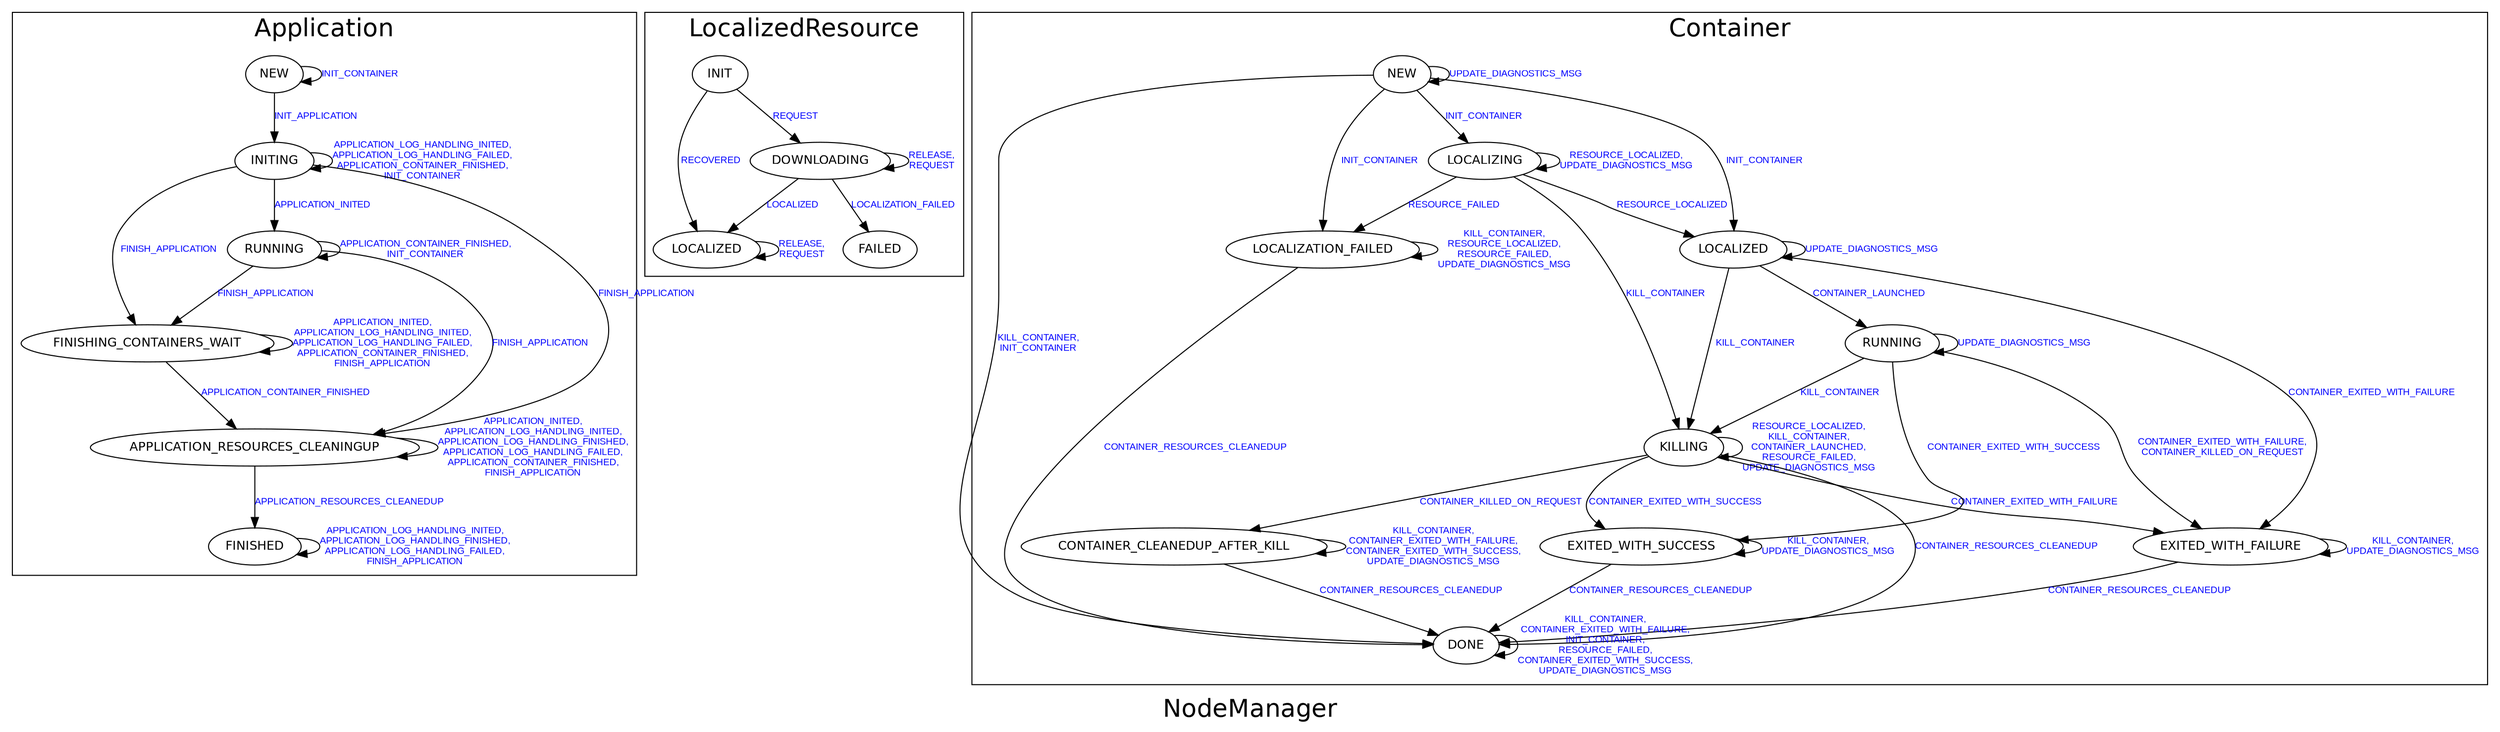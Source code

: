 digraph NodeManager {
graph [ label="NodeManager", fontsize=24, fontname=Helvetica];
node [fontsize=12, fontname=Helvetica];
edge [fontsize=9, fontcolor=blue, fontname=Arial];
subgraph cluster_Application {
label="Application"
  "Application.NEW" [ label = NEW ];
  "Application.NEW" -> "Application.INITING" [ label = "INIT_APPLICATION" ];
  "Application.NEW" -> "Application.NEW" [ label = "INIT_CONTAINER" ];
  "Application.FINISHED" [ label = FINISHED ];
  "Application.FINISHED" -> "Application.FINISHED" [ label = "APPLICATION_LOG_HANDLING_INITED,\nAPPLICATION_LOG_HANDLING_FINISHED,\nAPPLICATION_LOG_HANDLING_FAILED,\nFINISH_APPLICATION" ];
  "Application.INITING" [ label = INITING ];
  "Application.INITING" -> "Application.RUNNING" [ label = "APPLICATION_INITED" ];
  "Application.INITING" -> "Application.INITING" [ label = "APPLICATION_LOG_HANDLING_INITED,\nAPPLICATION_LOG_HANDLING_FAILED,\nAPPLICATION_CONTAINER_FINISHED,\nINIT_CONTAINER" ];
  "Application.INITING" -> "Application.FINISHING_CONTAINERS_WAIT" [ label = "FINISH_APPLICATION" ];
  "Application.INITING" -> "Application.APPLICATION_RESOURCES_CLEANINGUP" [ label = "FINISH_APPLICATION" ];
  "Application.RUNNING" [ label = RUNNING ];
  "Application.RUNNING" -> "Application.RUNNING" [ label = "APPLICATION_CONTAINER_FINISHED,\nINIT_CONTAINER" ];
  "Application.RUNNING" -> "Application.FINISHING_CONTAINERS_WAIT" [ label = "FINISH_APPLICATION" ];
  "Application.RUNNING" -> "Application.APPLICATION_RESOURCES_CLEANINGUP" [ label = "FINISH_APPLICATION" ];
  "Application.APPLICATION_RESOURCES_CLEANINGUP" [ label = APPLICATION_RESOURCES_CLEANINGUP ];
  "Application.APPLICATION_RESOURCES_CLEANINGUP" -> "Application.APPLICATION_RESOURCES_CLEANINGUP" [ label = "APPLICATION_INITED,\nAPPLICATION_LOG_HANDLING_INITED,\nAPPLICATION_LOG_HANDLING_FINISHED,\nAPPLICATION_LOG_HANDLING_FAILED,\nAPPLICATION_CONTAINER_FINISHED,\nFINISH_APPLICATION" ];
  "Application.APPLICATION_RESOURCES_CLEANINGUP" -> "Application.FINISHED" [ label = "APPLICATION_RESOURCES_CLEANEDUP" ];
  "Application.FINISHING_CONTAINERS_WAIT" [ label = FINISHING_CONTAINERS_WAIT ];
  "Application.FINISHING_CONTAINERS_WAIT" -> "Application.FINISHING_CONTAINERS_WAIT" [ label = "APPLICATION_INITED,\nAPPLICATION_LOG_HANDLING_INITED,\nAPPLICATION_LOG_HANDLING_FAILED,\nAPPLICATION_CONTAINER_FINISHED,\nFINISH_APPLICATION" ];
  "Application.FINISHING_CONTAINERS_WAIT" -> "Application.APPLICATION_RESOURCES_CLEANINGUP" [ label = "APPLICATION_CONTAINER_FINISHED" ];
}

subgraph cluster_LocalizedResource {
label="LocalizedResource"
  "LocalizedResource.INIT" [ label = INIT ];
  "LocalizedResource.INIT" -> "LocalizedResource.LOCALIZED" [ label = "RECOVERED" ];
  "LocalizedResource.INIT" -> "LocalizedResource.DOWNLOADING" [ label = "REQUEST" ];
  "LocalizedResource.FAILED" [ label = FAILED ];
  "LocalizedResource.DOWNLOADING" [ label = DOWNLOADING ];
  "LocalizedResource.DOWNLOADING" -> "LocalizedResource.DOWNLOADING" [ label = "RELEASE,\nREQUEST" ];
  "LocalizedResource.DOWNLOADING" -> "LocalizedResource.LOCALIZED" [ label = "LOCALIZED" ];
  "LocalizedResource.DOWNLOADING" -> "LocalizedResource.FAILED" [ label = "LOCALIZATION_FAILED" ];
  "LocalizedResource.LOCALIZED" [ label = LOCALIZED ];
  "LocalizedResource.LOCALIZED" -> "LocalizedResource.LOCALIZED" [ label = "RELEASE,\nREQUEST" ];
}

subgraph cluster_Container {
label="Container"
  "Container.KILLING" [ label = KILLING ];
  "Container.KILLING" -> "Container.KILLING" [ label = "RESOURCE_LOCALIZED,\nKILL_CONTAINER,\nCONTAINER_LAUNCHED,\nRESOURCE_FAILED,\nUPDATE_DIAGNOSTICS_MSG" ];
  "Container.KILLING" -> "Container.CONTAINER_CLEANEDUP_AFTER_KILL" [ label = "CONTAINER_KILLED_ON_REQUEST" ];
  "Container.KILLING" -> "Container.EXITED_WITH_FAILURE" [ label = "CONTAINER_EXITED_WITH_FAILURE" ];
  "Container.KILLING" -> "Container.EXITED_WITH_SUCCESS" [ label = "CONTAINER_EXITED_WITH_SUCCESS" ];
  "Container.KILLING" -> "Container.DONE" [ label = "CONTAINER_RESOURCES_CLEANEDUP" ];
  "Container.RUNNING" [ label = RUNNING ];
  "Container.RUNNING" -> "Container.KILLING" [ label = "KILL_CONTAINER" ];
  "Container.RUNNING" -> "Container.EXITED_WITH_FAILURE" [ label = "CONTAINER_EXITED_WITH_FAILURE,\nCONTAINER_KILLED_ON_REQUEST" ];
  "Container.RUNNING" -> "Container.EXITED_WITH_SUCCESS" [ label = "CONTAINER_EXITED_WITH_SUCCESS" ];
  "Container.RUNNING" -> "Container.RUNNING" [ label = "UPDATE_DIAGNOSTICS_MSG" ];
  "Container.LOCALIZATION_FAILED" [ label = LOCALIZATION_FAILED ];
  "Container.LOCALIZATION_FAILED" -> "Container.LOCALIZATION_FAILED" [ label = "KILL_CONTAINER,\nRESOURCE_LOCALIZED,\nRESOURCE_FAILED,\nUPDATE_DIAGNOSTICS_MSG" ];
  "Container.LOCALIZATION_FAILED" -> "Container.DONE" [ label = "CONTAINER_RESOURCES_CLEANEDUP" ];
  "Container.CONTAINER_CLEANEDUP_AFTER_KILL" [ label = CONTAINER_CLEANEDUP_AFTER_KILL ];
  "Container.CONTAINER_CLEANEDUP_AFTER_KILL" -> "Container.CONTAINER_CLEANEDUP_AFTER_KILL" [ label = "KILL_CONTAINER,\nCONTAINER_EXITED_WITH_FAILURE,\nCONTAINER_EXITED_WITH_SUCCESS,\nUPDATE_DIAGNOSTICS_MSG" ];
  "Container.CONTAINER_CLEANEDUP_AFTER_KILL" -> "Container.DONE" [ label = "CONTAINER_RESOURCES_CLEANEDUP" ];
  "Container.DONE" [ label = DONE ];
  "Container.DONE" -> "Container.DONE" [ label = "KILL_CONTAINER,\nCONTAINER_EXITED_WITH_FAILURE,\nINIT_CONTAINER,\nRESOURCE_FAILED,\nCONTAINER_EXITED_WITH_SUCCESS,\nUPDATE_DIAGNOSTICS_MSG" ];
  "Container.LOCALIZING" [ label = LOCALIZING ];
  "Container.LOCALIZING" -> "Container.LOCALIZING" [ label = "RESOURCE_LOCALIZED,\nUPDATE_DIAGNOSTICS_MSG" ];
  "Container.LOCALIZING" -> "Container.LOCALIZED" [ label = "RESOURCE_LOCALIZED" ];
  "Container.LOCALIZING" -> "Container.KILLING" [ label = "KILL_CONTAINER" ];
  "Container.LOCALIZING" -> "Container.LOCALIZATION_FAILED" [ label = "RESOURCE_FAILED" ];
  "Container.LOCALIZED" [ label = LOCALIZED ];
  "Container.LOCALIZED" -> "Container.KILLING" [ label = "KILL_CONTAINER" ];
  "Container.LOCALIZED" -> "Container.EXITED_WITH_FAILURE" [ label = "CONTAINER_EXITED_WITH_FAILURE" ];
  "Container.LOCALIZED" -> "Container.RUNNING" [ label = "CONTAINER_LAUNCHED" ];
  "Container.LOCALIZED" -> "Container.LOCALIZED" [ label = "UPDATE_DIAGNOSTICS_MSG" ];
  "Container.EXITED_WITH_SUCCESS" [ label = EXITED_WITH_SUCCESS ];
  "Container.EXITED_WITH_SUCCESS" -> "Container.EXITED_WITH_SUCCESS" [ label = "KILL_CONTAINER,\nUPDATE_DIAGNOSTICS_MSG" ];
  "Container.EXITED_WITH_SUCCESS" -> "Container.DONE" [ label = "CONTAINER_RESOURCES_CLEANEDUP" ];
  "Container.NEW" [ label = NEW ];
  "Container.NEW" -> "Container.DONE" [ label = "KILL_CONTAINER,\nINIT_CONTAINER" ];
  "Container.NEW" -> "Container.LOCALIZING" [ label = "INIT_CONTAINER" ];
  "Container.NEW" -> "Container.LOCALIZATION_FAILED" [ label = "INIT_CONTAINER" ];
  "Container.NEW" -> "Container.LOCALIZED" [ label = "INIT_CONTAINER" ];
  "Container.NEW" -> "Container.NEW" [ label = "UPDATE_DIAGNOSTICS_MSG" ];
  "Container.EXITED_WITH_FAILURE" [ label = EXITED_WITH_FAILURE ];
  "Container.EXITED_WITH_FAILURE" -> "Container.EXITED_WITH_FAILURE" [ label = "KILL_CONTAINER,\nUPDATE_DIAGNOSTICS_MSG" ];
  "Container.EXITED_WITH_FAILURE" -> "Container.DONE" [ label = "CONTAINER_RESOURCES_CLEANEDUP" ];
}

}
